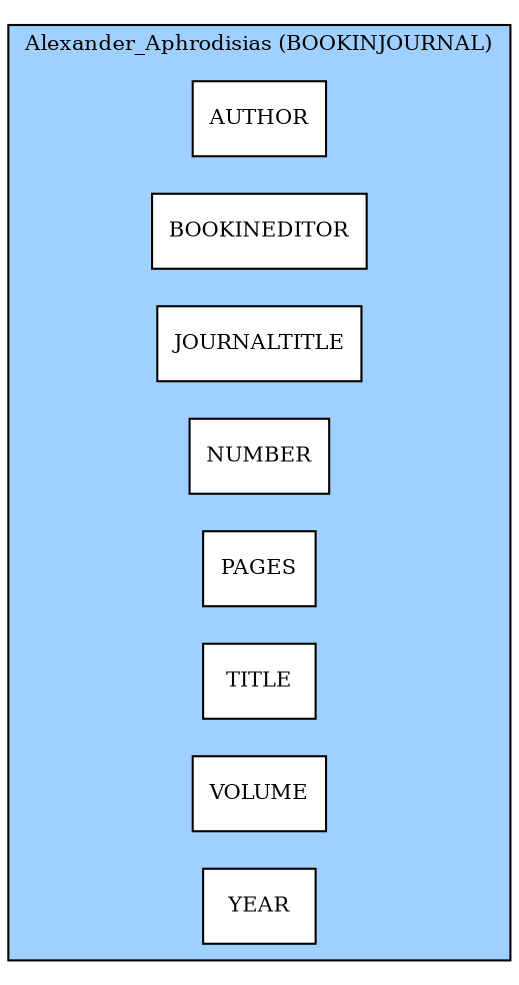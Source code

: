 digraph Biberdata {
  compound = true;
  edge [ arrowhead=open ];
  graph [ style=filled, rankdir=LR ];
  node [
    fontsize=10,
    fillcolor=white,
    style=filled,
    shape=box ];

  subgraph "cluster_section0/Alexander_Aphrodisias" {
    fontsize="10";
    label="Alexander_Aphrodisias (BOOKINJOURNAL)";
    tooltip="Alexander_Aphrodisias (BOOKINJOURNAL)";
    fillcolor="#a0d0ff";

    "section0/Alexander_Aphrodisias/author" [ label="AUTHOR" ]
    "section0/Alexander_Aphrodisias/bookineditor" [ label="BOOKINEDITOR" ]
    "section0/Alexander_Aphrodisias/journaltitle" [ label="JOURNALTITLE" ]
    "section0/Alexander_Aphrodisias/number" [ label="NUMBER" ]
    "section0/Alexander_Aphrodisias/pages" [ label="PAGES" ]
    "section0/Alexander_Aphrodisias/title" [ label="TITLE" ]
    "section0/Alexander_Aphrodisias/volume" [ label="VOLUME" ]
    "section0/Alexander_Aphrodisias/year" [ label="YEAR" ]
  }




}
